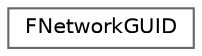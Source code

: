 digraph "Graphical Class Hierarchy"
{
 // INTERACTIVE_SVG=YES
 // LATEX_PDF_SIZE
  bgcolor="transparent";
  edge [fontname=Helvetica,fontsize=10,labelfontname=Helvetica,labelfontsize=10];
  node [fontname=Helvetica,fontsize=10,shape=box,height=0.2,width=0.4];
  rankdir="LR";
  Node0 [id="Node000000",label="FNetworkGUID",height=0.2,width=0.4,color="grey40", fillcolor="white", style="filled",URL="$d1/df4/classFNetworkGUID.html",tooltip="Implements a globally unique identifier for network related use."];
}
